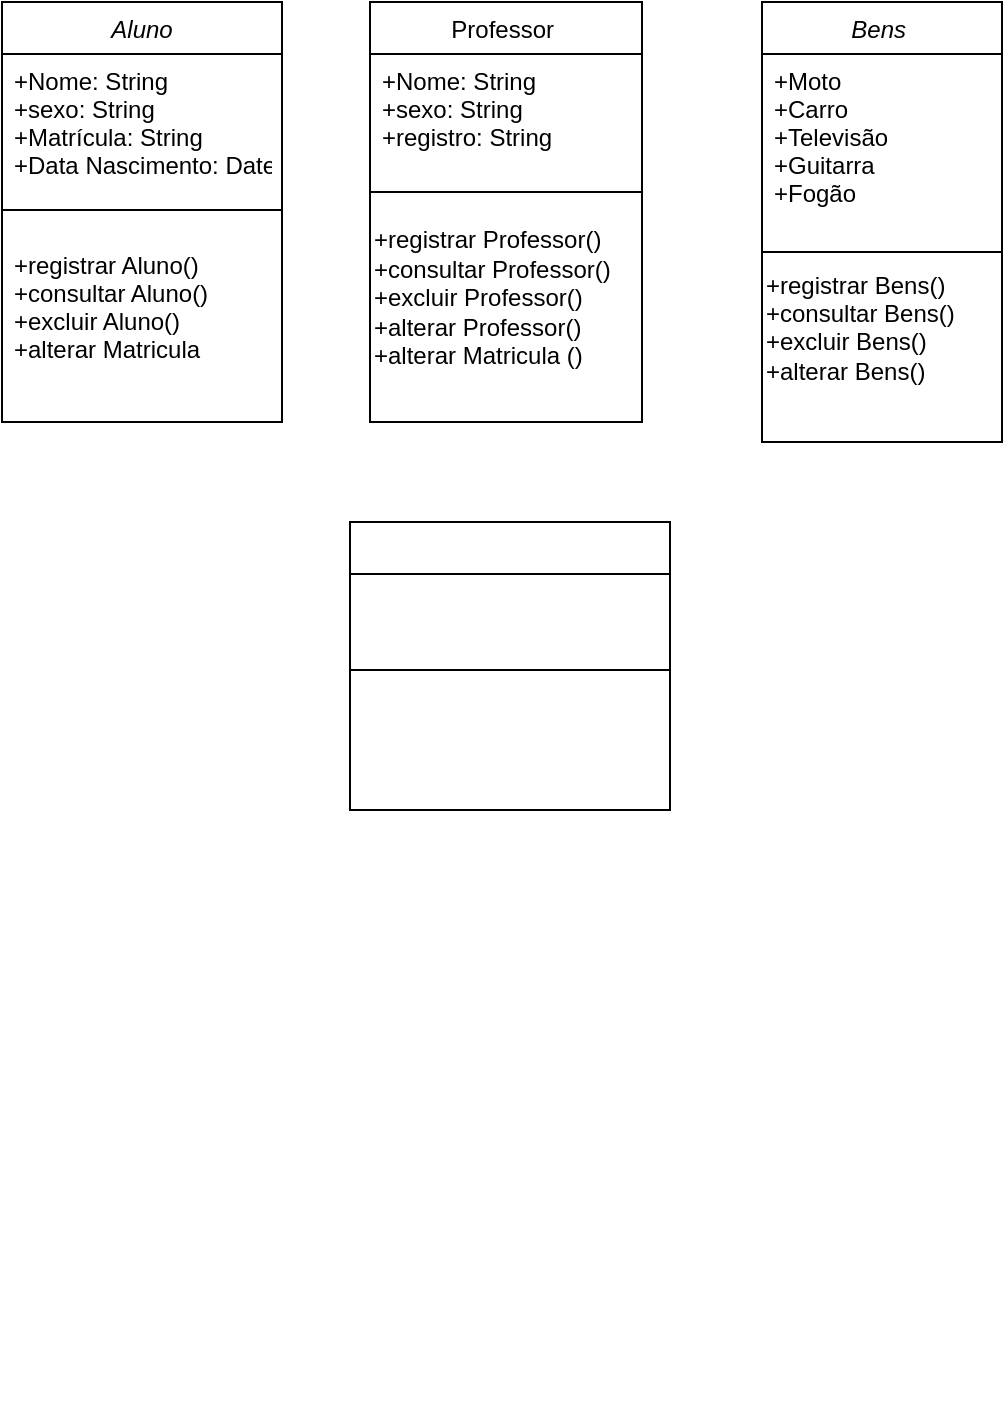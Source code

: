 <mxfile version="13.6.6" type="device"><diagram id="C5RBs43oDa-KdzZeNtuy" name="Page-1"><mxGraphModel dx="868" dy="450" grid="1" gridSize="10" guides="1" tooltips="1" connect="1" arrows="1" fold="1" page="1" pageScale="1" pageWidth="827" pageHeight="1169" math="0" shadow="0"><root><mxCell id="WIyWlLk6GJQsqaUBKTNV-0"/><mxCell id="WIyWlLk6GJQsqaUBKTNV-1" parent="WIyWlLk6GJQsqaUBKTNV-0"/><mxCell id="zkfFHV4jXpPFQw0GAbJ--0" value="Aluno" style="swimlane;fontStyle=2;align=center;verticalAlign=top;childLayout=stackLayout;horizontal=1;startSize=26;horizontalStack=0;resizeParent=1;resizeLast=0;collapsible=1;marginBottom=0;rounded=0;shadow=0;strokeWidth=1;" parent="WIyWlLk6GJQsqaUBKTNV-1" vertex="1"><mxGeometry x="80" y="130" width="140" height="210" as="geometry"><mxRectangle x="220" y="120" width="160" height="26" as="alternateBounds"/></mxGeometry></mxCell><mxCell id="zkfFHV4jXpPFQw0GAbJ--2" value="+Nome: String&#10;+sexo: String&#10;+Matrícula: String&#10;+Data Nascimento: Date" style="text;align=left;verticalAlign=top;spacingLeft=4;spacingRight=4;overflow=hidden;rotatable=0;points=[[0,0.5],[1,0.5]];portConstraint=eastwest;rounded=0;shadow=0;html=0;" parent="zkfFHV4jXpPFQw0GAbJ--0" vertex="1"><mxGeometry y="26" width="140" height="64" as="geometry"/></mxCell><mxCell id="zkfFHV4jXpPFQw0GAbJ--4" value="" style="line;html=1;strokeWidth=1;align=left;verticalAlign=middle;spacingTop=-1;spacingLeft=3;spacingRight=3;rotatable=0;labelPosition=right;points=[];portConstraint=eastwest;" parent="zkfFHV4jXpPFQw0GAbJ--0" vertex="1"><mxGeometry y="90" width="140" height="28" as="geometry"/></mxCell><mxCell id="zkfFHV4jXpPFQw0GAbJ--5" value="+registrar Aluno()&#10;+consultar Aluno()&#10;+excluir Aluno()&#10;+alterar Matricula &#10;" style="text;align=left;verticalAlign=top;spacingLeft=4;spacingRight=4;overflow=hidden;rotatable=0;points=[[0,0.5],[1,0.5]];portConstraint=eastwest;" parent="zkfFHV4jXpPFQw0GAbJ--0" vertex="1"><mxGeometry y="118" width="140" height="62" as="geometry"/></mxCell><mxCell id="Yx4biRcpVcxz8olJ3uGh-3" value="Bens " style="swimlane;fontStyle=2;align=center;verticalAlign=top;childLayout=stackLayout;horizontal=1;startSize=26;horizontalStack=0;resizeParent=1;resizeLast=0;collapsible=1;marginBottom=0;rounded=0;shadow=0;strokeWidth=1;" parent="WIyWlLk6GJQsqaUBKTNV-1" vertex="1"><mxGeometry x="460" y="130" width="120" height="220" as="geometry"><mxRectangle x="230" y="140" width="160" height="26" as="alternateBounds"/></mxGeometry></mxCell><mxCell id="Yx4biRcpVcxz8olJ3uGh-6" value="+Moto&#10;+Carro&#10;+Televisão&#10;+Guitarra&#10;+Fogão" style="text;align=left;verticalAlign=top;spacingLeft=4;spacingRight=4;overflow=hidden;rotatable=0;points=[[0,0.5],[1,0.5]];portConstraint=eastwest;rounded=0;shadow=0;html=0;" parent="Yx4biRcpVcxz8olJ3uGh-3" vertex="1"><mxGeometry y="26" width="120" height="94" as="geometry"/></mxCell><mxCell id="Yx4biRcpVcxz8olJ3uGh-7" value="" style="line;html=1;strokeWidth=1;align=left;verticalAlign=middle;spacingTop=-1;spacingLeft=3;spacingRight=3;rotatable=0;labelPosition=right;points=[];portConstraint=eastwest;" parent="Yx4biRcpVcxz8olJ3uGh-3" vertex="1"><mxGeometry y="120" width="120" height="10" as="geometry"/></mxCell><mxCell id="7FsWA2xj02tCkv_jfwSY-2" value="+registrar Bens()&lt;br style=&quot;padding: 0px ; margin: 0px&quot;&gt;+consultar Bens()&lt;br style=&quot;padding: 0px ; margin: 0px&quot;&gt;+excluir Bens()&lt;br style=&quot;padding: 0px ; margin: 0px&quot;&gt;+alterar Bens()&amp;nbsp;&lt;div style=&quot;padding: 0px ; margin: 0px&quot;&gt;&lt;br style=&quot;padding: 0px ; margin: 0px&quot;&gt;&lt;/div&gt;" style="text;html=1;align=left;verticalAlign=middle;resizable=0;points=[];autosize=1;" parent="Yx4biRcpVcxz8olJ3uGh-3" vertex="1"><mxGeometry y="130" width="120" height="80" as="geometry"/></mxCell><mxCell id="zkfFHV4jXpPFQw0GAbJ--6" value="Professor " style="swimlane;fontStyle=0;align=center;verticalAlign=top;childLayout=stackLayout;horizontal=1;startSize=26;horizontalStack=0;resizeParent=1;resizeLast=0;collapsible=1;marginBottom=0;rounded=0;shadow=0;strokeWidth=1;" parent="WIyWlLk6GJQsqaUBKTNV-1" vertex="1"><mxGeometry x="264" y="130" width="136" height="210" as="geometry"><mxRectangle x="130" y="380" width="160" height="26" as="alternateBounds"/></mxGeometry></mxCell><mxCell id="zkfFHV4jXpPFQw0GAbJ--8" value="+Nome: String&#10;+sexo: String&#10;+registro: String&#10;" style="text;align=left;verticalAlign=top;spacingLeft=4;spacingRight=4;overflow=hidden;rotatable=0;points=[[0,0.5],[1,0.5]];portConstraint=eastwest;rounded=0;shadow=0;html=0;" parent="zkfFHV4jXpPFQw0GAbJ--6" vertex="1"><mxGeometry y="26" width="136" height="54" as="geometry"/></mxCell><mxCell id="zkfFHV4jXpPFQw0GAbJ--9" value="" style="line;html=1;strokeWidth=1;align=left;verticalAlign=middle;spacingTop=-1;spacingLeft=3;spacingRight=3;rotatable=0;labelPosition=right;points=[];portConstraint=eastwest;" parent="zkfFHV4jXpPFQw0GAbJ--6" vertex="1"><mxGeometry y="80" width="136" height="30" as="geometry"/></mxCell><mxCell id="7FsWA2xj02tCkv_jfwSY-1" value="+registrar Professor()&lt;br style=&quot;padding: 0px ; margin: 0px&quot;&gt;+consultar Professor()&lt;br style=&quot;padding: 0px ; margin: 0px&quot;&gt;+excluir Professor()&lt;br style=&quot;padding: 0px ; margin: 0px&quot;&gt;+alterar Professor()&lt;br&gt;+alterar Matricula ()&lt;br&gt;&lt;div style=&quot;padding: 0px ; margin: 0px&quot;&gt;&lt;br style=&quot;padding: 0px ; margin: 0px&quot;&gt;&lt;/div&gt;" style="text;html=1;align=left;verticalAlign=middle;resizable=0;points=[];autosize=1;" parent="zkfFHV4jXpPFQw0GAbJ--6" vertex="1"><mxGeometry y="110" width="136" height="90" as="geometry"/></mxCell><mxCell id="Yx4biRcpVcxz8olJ3uGh-9" value="" style="resizable=0;align=left;verticalAlign=bottom;labelBackgroundColor=none;fontSize=12;" parent="WIyWlLk6GJQsqaUBKTNV-1" connectable="0" vertex="1"><mxGeometry x="280" y="613" as="geometry"/></mxCell><mxCell id="Yx4biRcpVcxz8olJ3uGh-16" value="" style="resizable=0;align=left;verticalAlign=bottom;labelBackgroundColor=none;fontSize=12;" parent="WIyWlLk6GJQsqaUBKTNV-1" connectable="0" vertex="1"><mxGeometry x="220" y="833" as="geometry"/></mxCell><mxCell id="Yx4biRcpVcxz8olJ3uGh-10" value="" style="swimlane;fontStyle=2;align=center;verticalAlign=top;childLayout=stackLayout;horizontal=1;startSize=26;horizontalStack=0;resizeParent=1;resizeLast=0;collapsible=1;marginBottom=0;rounded=0;shadow=0;strokeWidth=1;" parent="WIyWlLk6GJQsqaUBKTNV-1" vertex="1"><mxGeometry x="254" y="390" width="160" height="144" as="geometry"><mxRectangle x="190" y="640" width="160" height="26" as="alternateBounds"/></mxGeometry></mxCell><mxCell id="Yx4biRcpVcxz8olJ3uGh-12" value="&#10;&#10;&#10;&#10;" style="text;align=left;verticalAlign=top;spacingLeft=4;spacingRight=4;overflow=hidden;rotatable=0;points=[[0,0.5],[1,0.5]];portConstraint=eastwest;rounded=0;shadow=0;html=0;" parent="Yx4biRcpVcxz8olJ3uGh-10" vertex="1"><mxGeometry y="26" width="160" height="44" as="geometry"/></mxCell><mxCell id="Yx4biRcpVcxz8olJ3uGh-14" value="" style="line;html=1;strokeWidth=1;align=left;verticalAlign=middle;spacingTop=-1;spacingLeft=3;spacingRight=3;rotatable=0;labelPosition=right;points=[];portConstraint=eastwest;" parent="Yx4biRcpVcxz8olJ3uGh-10" vertex="1"><mxGeometry y="70" width="160" height="8" as="geometry"/></mxCell></root></mxGraphModel></diagram></mxfile>